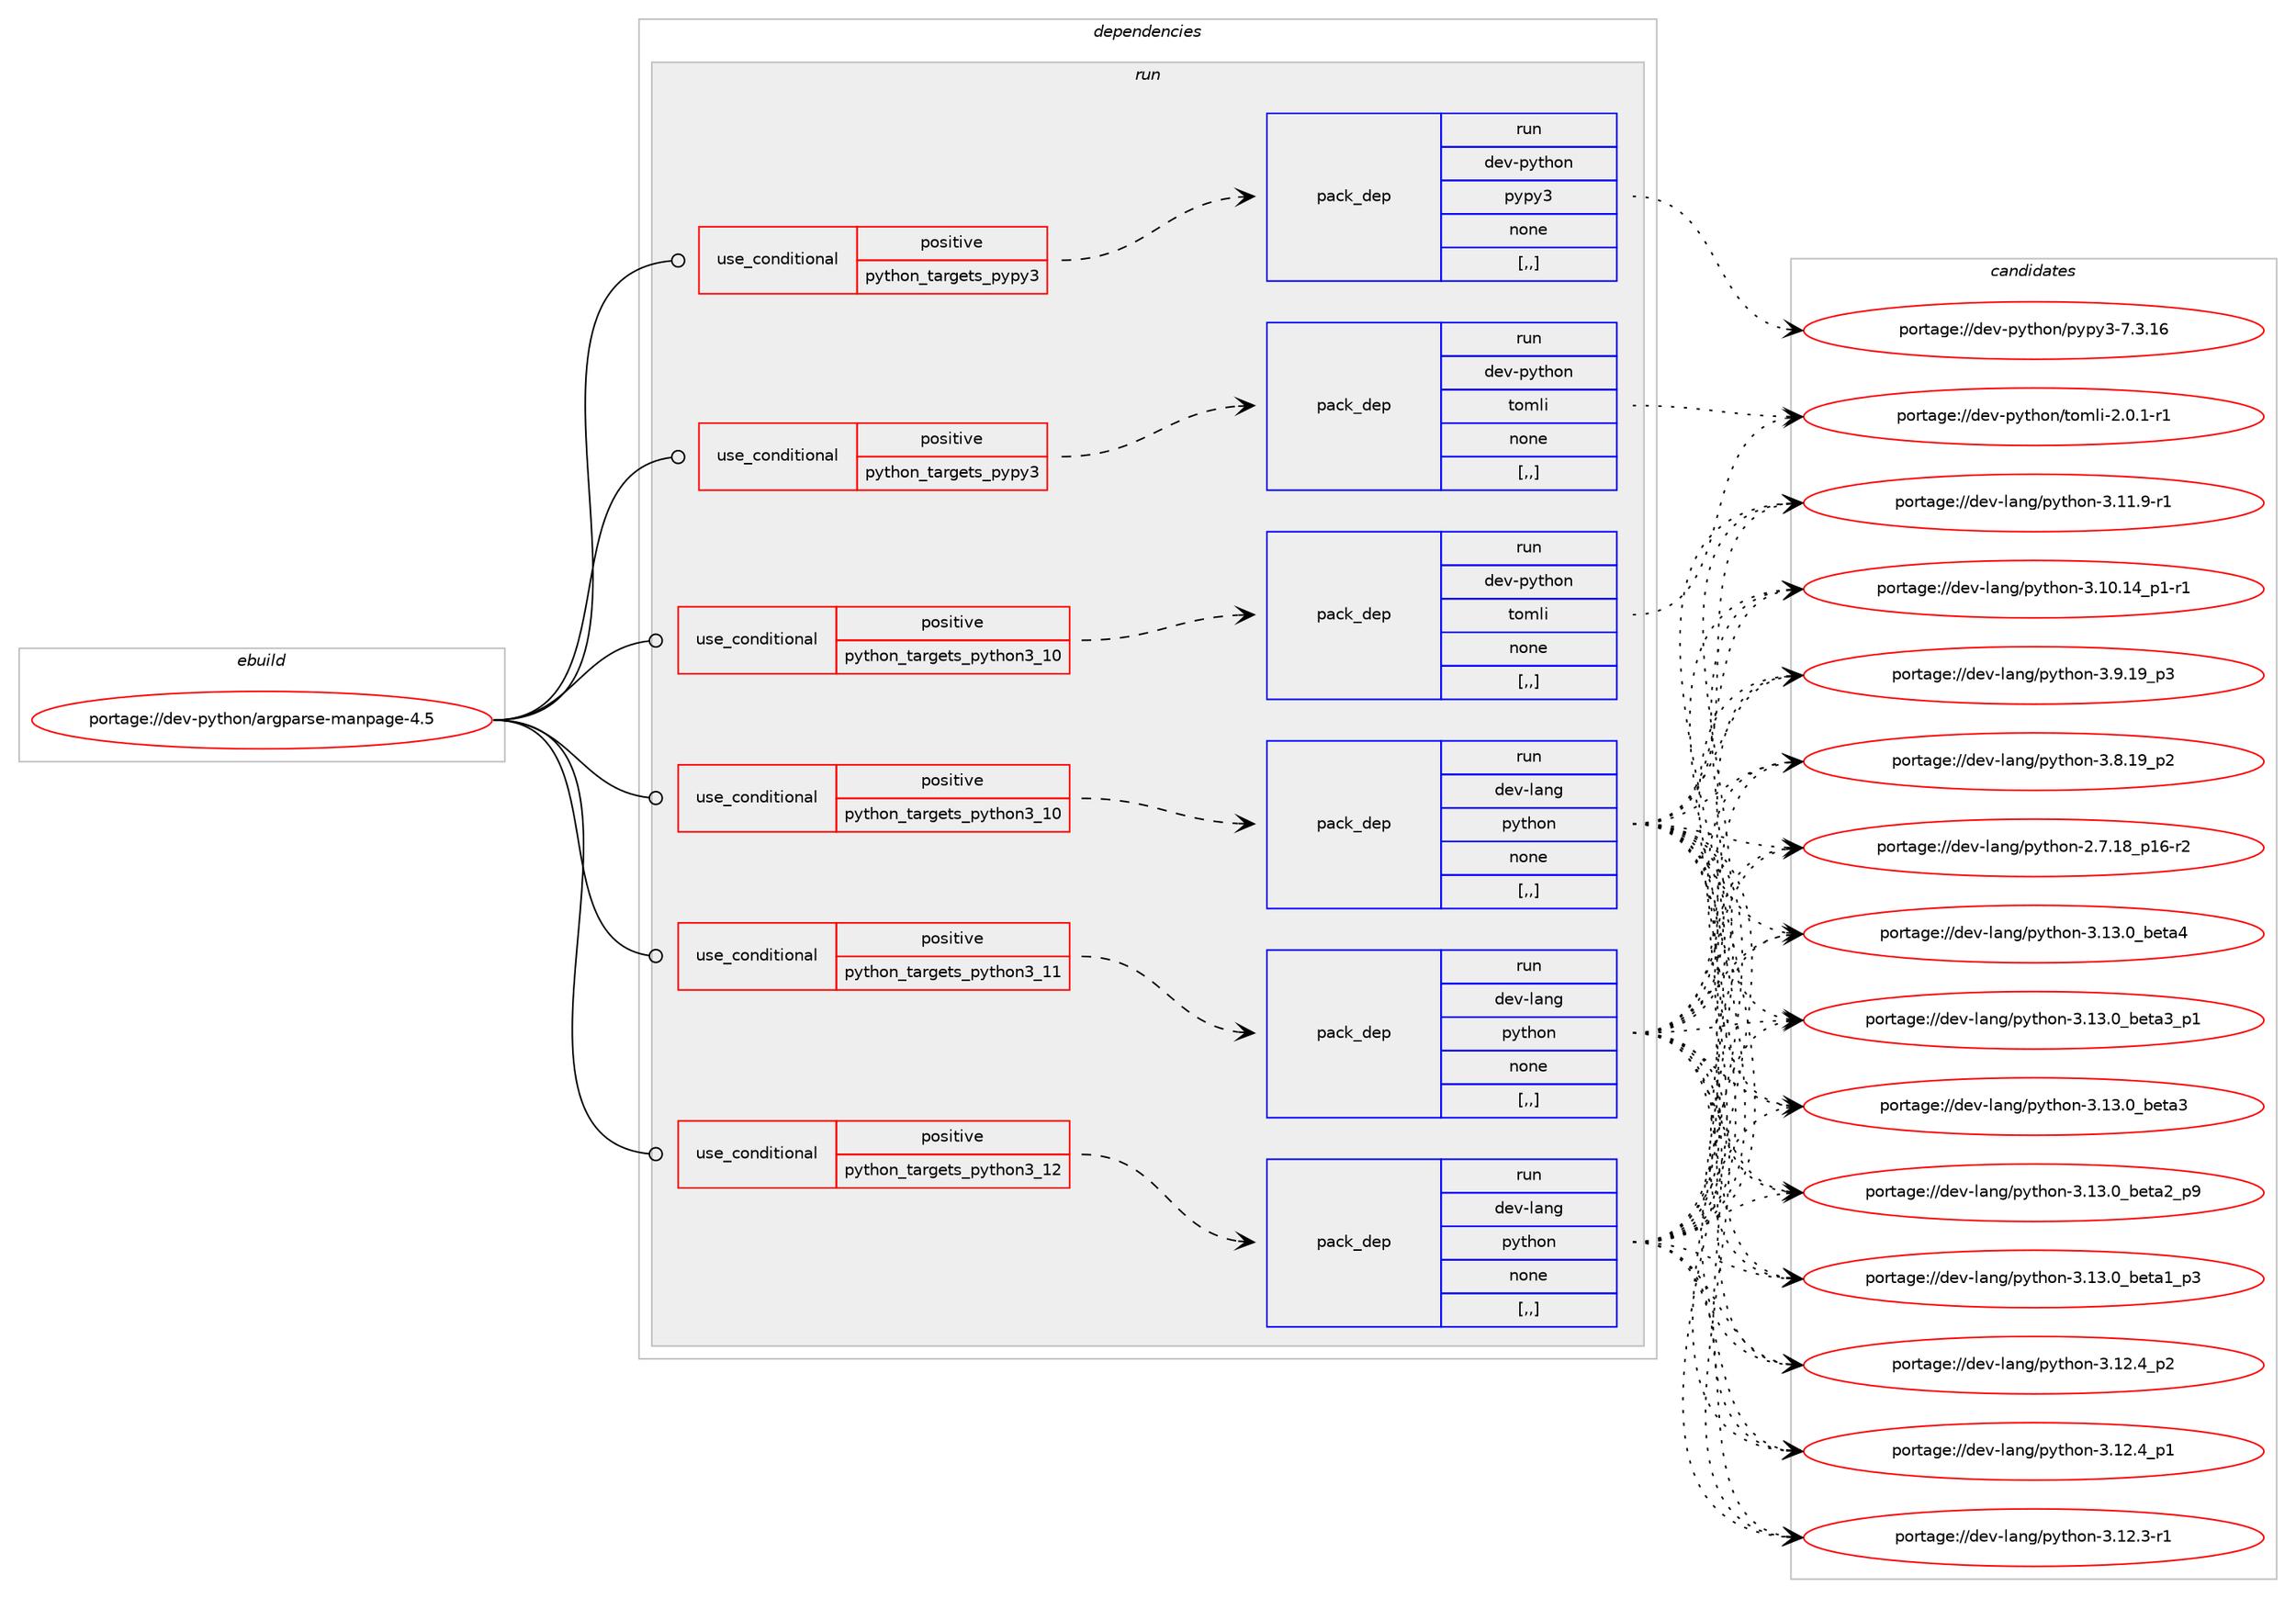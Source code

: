 digraph prolog {

# *************
# Graph options
# *************

newrank=true;
concentrate=true;
compound=true;
graph [rankdir=LR,fontname=Helvetica,fontsize=10,ranksep=1.5];#, ranksep=2.5, nodesep=0.2];
edge  [arrowhead=vee];
node  [fontname=Helvetica,fontsize=10];

# **********
# The ebuild
# **********

subgraph cluster_leftcol {
color=gray;
label=<<i>ebuild</i>>;
id [label="portage://dev-python/argparse-manpage-4.5", color=red, width=4, href="../dev-python/argparse-manpage-4.5.svg"];
}

# ****************
# The dependencies
# ****************

subgraph cluster_midcol {
color=gray;
label=<<i>dependencies</i>>;
subgraph cluster_compile {
fillcolor="#eeeeee";
style=filled;
label=<<i>compile</i>>;
}
subgraph cluster_compileandrun {
fillcolor="#eeeeee";
style=filled;
label=<<i>compile and run</i>>;
}
subgraph cluster_run {
fillcolor="#eeeeee";
style=filled;
label=<<i>run</i>>;
subgraph cond31113 {
dependency142489 [label=<<TABLE BORDER="0" CELLBORDER="1" CELLSPACING="0" CELLPADDING="4"><TR><TD ROWSPAN="3" CELLPADDING="10">use_conditional</TD></TR><TR><TD>positive</TD></TR><TR><TD>python_targets_pypy3</TD></TR></TABLE>>, shape=none, color=red];
subgraph pack110132 {
dependency142490 [label=<<TABLE BORDER="0" CELLBORDER="1" CELLSPACING="0" CELLPADDING="4" WIDTH="220"><TR><TD ROWSPAN="6" CELLPADDING="30">pack_dep</TD></TR><TR><TD WIDTH="110">run</TD></TR><TR><TD>dev-python</TD></TR><TR><TD>pypy3</TD></TR><TR><TD>none</TD></TR><TR><TD>[,,]</TD></TR></TABLE>>, shape=none, color=blue];
}
dependency142489:e -> dependency142490:w [weight=20,style="dashed",arrowhead="vee"];
}
id:e -> dependency142489:w [weight=20,style="solid",arrowhead="odot"];
subgraph cond31114 {
dependency142491 [label=<<TABLE BORDER="0" CELLBORDER="1" CELLSPACING="0" CELLPADDING="4"><TR><TD ROWSPAN="3" CELLPADDING="10">use_conditional</TD></TR><TR><TD>positive</TD></TR><TR><TD>python_targets_pypy3</TD></TR></TABLE>>, shape=none, color=red];
subgraph pack110133 {
dependency142492 [label=<<TABLE BORDER="0" CELLBORDER="1" CELLSPACING="0" CELLPADDING="4" WIDTH="220"><TR><TD ROWSPAN="6" CELLPADDING="30">pack_dep</TD></TR><TR><TD WIDTH="110">run</TD></TR><TR><TD>dev-python</TD></TR><TR><TD>tomli</TD></TR><TR><TD>none</TD></TR><TR><TD>[,,]</TD></TR></TABLE>>, shape=none, color=blue];
}
dependency142491:e -> dependency142492:w [weight=20,style="dashed",arrowhead="vee"];
}
id:e -> dependency142491:w [weight=20,style="solid",arrowhead="odot"];
subgraph cond31115 {
dependency142493 [label=<<TABLE BORDER="0" CELLBORDER="1" CELLSPACING="0" CELLPADDING="4"><TR><TD ROWSPAN="3" CELLPADDING="10">use_conditional</TD></TR><TR><TD>positive</TD></TR><TR><TD>python_targets_python3_10</TD></TR></TABLE>>, shape=none, color=red];
subgraph pack110134 {
dependency142494 [label=<<TABLE BORDER="0" CELLBORDER="1" CELLSPACING="0" CELLPADDING="4" WIDTH="220"><TR><TD ROWSPAN="6" CELLPADDING="30">pack_dep</TD></TR><TR><TD WIDTH="110">run</TD></TR><TR><TD>dev-lang</TD></TR><TR><TD>python</TD></TR><TR><TD>none</TD></TR><TR><TD>[,,]</TD></TR></TABLE>>, shape=none, color=blue];
}
dependency142493:e -> dependency142494:w [weight=20,style="dashed",arrowhead="vee"];
}
id:e -> dependency142493:w [weight=20,style="solid",arrowhead="odot"];
subgraph cond31116 {
dependency142495 [label=<<TABLE BORDER="0" CELLBORDER="1" CELLSPACING="0" CELLPADDING="4"><TR><TD ROWSPAN="3" CELLPADDING="10">use_conditional</TD></TR><TR><TD>positive</TD></TR><TR><TD>python_targets_python3_10</TD></TR></TABLE>>, shape=none, color=red];
subgraph pack110135 {
dependency142496 [label=<<TABLE BORDER="0" CELLBORDER="1" CELLSPACING="0" CELLPADDING="4" WIDTH="220"><TR><TD ROWSPAN="6" CELLPADDING="30">pack_dep</TD></TR><TR><TD WIDTH="110">run</TD></TR><TR><TD>dev-python</TD></TR><TR><TD>tomli</TD></TR><TR><TD>none</TD></TR><TR><TD>[,,]</TD></TR></TABLE>>, shape=none, color=blue];
}
dependency142495:e -> dependency142496:w [weight=20,style="dashed",arrowhead="vee"];
}
id:e -> dependency142495:w [weight=20,style="solid",arrowhead="odot"];
subgraph cond31117 {
dependency142497 [label=<<TABLE BORDER="0" CELLBORDER="1" CELLSPACING="0" CELLPADDING="4"><TR><TD ROWSPAN="3" CELLPADDING="10">use_conditional</TD></TR><TR><TD>positive</TD></TR><TR><TD>python_targets_python3_11</TD></TR></TABLE>>, shape=none, color=red];
subgraph pack110136 {
dependency142498 [label=<<TABLE BORDER="0" CELLBORDER="1" CELLSPACING="0" CELLPADDING="4" WIDTH="220"><TR><TD ROWSPAN="6" CELLPADDING="30">pack_dep</TD></TR><TR><TD WIDTH="110">run</TD></TR><TR><TD>dev-lang</TD></TR><TR><TD>python</TD></TR><TR><TD>none</TD></TR><TR><TD>[,,]</TD></TR></TABLE>>, shape=none, color=blue];
}
dependency142497:e -> dependency142498:w [weight=20,style="dashed",arrowhead="vee"];
}
id:e -> dependency142497:w [weight=20,style="solid",arrowhead="odot"];
subgraph cond31118 {
dependency142499 [label=<<TABLE BORDER="0" CELLBORDER="1" CELLSPACING="0" CELLPADDING="4"><TR><TD ROWSPAN="3" CELLPADDING="10">use_conditional</TD></TR><TR><TD>positive</TD></TR><TR><TD>python_targets_python3_12</TD></TR></TABLE>>, shape=none, color=red];
subgraph pack110137 {
dependency142500 [label=<<TABLE BORDER="0" CELLBORDER="1" CELLSPACING="0" CELLPADDING="4" WIDTH="220"><TR><TD ROWSPAN="6" CELLPADDING="30">pack_dep</TD></TR><TR><TD WIDTH="110">run</TD></TR><TR><TD>dev-lang</TD></TR><TR><TD>python</TD></TR><TR><TD>none</TD></TR><TR><TD>[,,]</TD></TR></TABLE>>, shape=none, color=blue];
}
dependency142499:e -> dependency142500:w [weight=20,style="dashed",arrowhead="vee"];
}
id:e -> dependency142499:w [weight=20,style="solid",arrowhead="odot"];
}
}

# **************
# The candidates
# **************

subgraph cluster_choices {
rank=same;
color=gray;
label=<<i>candidates</i>>;

subgraph choice110132 {
color=black;
nodesep=1;
choice10010111845112121116104111110471121211121215145554651464954 [label="portage://dev-python/pypy3-7.3.16", color=red, width=4,href="../dev-python/pypy3-7.3.16.svg"];
dependency142490:e -> choice10010111845112121116104111110471121211121215145554651464954:w [style=dotted,weight="100"];
}
subgraph choice110133 {
color=black;
nodesep=1;
choice10010111845112121116104111110471161111091081054550464846494511449 [label="portage://dev-python/tomli-2.0.1-r1", color=red, width=4,href="../dev-python/tomli-2.0.1-r1.svg"];
dependency142492:e -> choice10010111845112121116104111110471161111091081054550464846494511449:w [style=dotted,weight="100"];
}
subgraph choice110134 {
color=black;
nodesep=1;
choice1001011184510897110103471121211161041111104551464951464895981011169752 [label="portage://dev-lang/python-3.13.0_beta4", color=red, width=4,href="../dev-lang/python-3.13.0_beta4.svg"];
choice10010111845108971101034711212111610411111045514649514648959810111697519511249 [label="portage://dev-lang/python-3.13.0_beta3_p1", color=red, width=4,href="../dev-lang/python-3.13.0_beta3_p1.svg"];
choice1001011184510897110103471121211161041111104551464951464895981011169751 [label="portage://dev-lang/python-3.13.0_beta3", color=red, width=4,href="../dev-lang/python-3.13.0_beta3.svg"];
choice10010111845108971101034711212111610411111045514649514648959810111697509511257 [label="portage://dev-lang/python-3.13.0_beta2_p9", color=red, width=4,href="../dev-lang/python-3.13.0_beta2_p9.svg"];
choice10010111845108971101034711212111610411111045514649514648959810111697499511251 [label="portage://dev-lang/python-3.13.0_beta1_p3", color=red, width=4,href="../dev-lang/python-3.13.0_beta1_p3.svg"];
choice100101118451089711010347112121116104111110455146495046529511250 [label="portage://dev-lang/python-3.12.4_p2", color=red, width=4,href="../dev-lang/python-3.12.4_p2.svg"];
choice100101118451089711010347112121116104111110455146495046529511249 [label="portage://dev-lang/python-3.12.4_p1", color=red, width=4,href="../dev-lang/python-3.12.4_p1.svg"];
choice100101118451089711010347112121116104111110455146495046514511449 [label="portage://dev-lang/python-3.12.3-r1", color=red, width=4,href="../dev-lang/python-3.12.3-r1.svg"];
choice100101118451089711010347112121116104111110455146494946574511449 [label="portage://dev-lang/python-3.11.9-r1", color=red, width=4,href="../dev-lang/python-3.11.9-r1.svg"];
choice100101118451089711010347112121116104111110455146494846495295112494511449 [label="portage://dev-lang/python-3.10.14_p1-r1", color=red, width=4,href="../dev-lang/python-3.10.14_p1-r1.svg"];
choice100101118451089711010347112121116104111110455146574649579511251 [label="portage://dev-lang/python-3.9.19_p3", color=red, width=4,href="../dev-lang/python-3.9.19_p3.svg"];
choice100101118451089711010347112121116104111110455146564649579511250 [label="portage://dev-lang/python-3.8.19_p2", color=red, width=4,href="../dev-lang/python-3.8.19_p2.svg"];
choice100101118451089711010347112121116104111110455046554649569511249544511450 [label="portage://dev-lang/python-2.7.18_p16-r2", color=red, width=4,href="../dev-lang/python-2.7.18_p16-r2.svg"];
dependency142494:e -> choice1001011184510897110103471121211161041111104551464951464895981011169752:w [style=dotted,weight="100"];
dependency142494:e -> choice10010111845108971101034711212111610411111045514649514648959810111697519511249:w [style=dotted,weight="100"];
dependency142494:e -> choice1001011184510897110103471121211161041111104551464951464895981011169751:w [style=dotted,weight="100"];
dependency142494:e -> choice10010111845108971101034711212111610411111045514649514648959810111697509511257:w [style=dotted,weight="100"];
dependency142494:e -> choice10010111845108971101034711212111610411111045514649514648959810111697499511251:w [style=dotted,weight="100"];
dependency142494:e -> choice100101118451089711010347112121116104111110455146495046529511250:w [style=dotted,weight="100"];
dependency142494:e -> choice100101118451089711010347112121116104111110455146495046529511249:w [style=dotted,weight="100"];
dependency142494:e -> choice100101118451089711010347112121116104111110455146495046514511449:w [style=dotted,weight="100"];
dependency142494:e -> choice100101118451089711010347112121116104111110455146494946574511449:w [style=dotted,weight="100"];
dependency142494:e -> choice100101118451089711010347112121116104111110455146494846495295112494511449:w [style=dotted,weight="100"];
dependency142494:e -> choice100101118451089711010347112121116104111110455146574649579511251:w [style=dotted,weight="100"];
dependency142494:e -> choice100101118451089711010347112121116104111110455146564649579511250:w [style=dotted,weight="100"];
dependency142494:e -> choice100101118451089711010347112121116104111110455046554649569511249544511450:w [style=dotted,weight="100"];
}
subgraph choice110135 {
color=black;
nodesep=1;
choice10010111845112121116104111110471161111091081054550464846494511449 [label="portage://dev-python/tomli-2.0.1-r1", color=red, width=4,href="../dev-python/tomli-2.0.1-r1.svg"];
dependency142496:e -> choice10010111845112121116104111110471161111091081054550464846494511449:w [style=dotted,weight="100"];
}
subgraph choice110136 {
color=black;
nodesep=1;
choice1001011184510897110103471121211161041111104551464951464895981011169752 [label="portage://dev-lang/python-3.13.0_beta4", color=red, width=4,href="../dev-lang/python-3.13.0_beta4.svg"];
choice10010111845108971101034711212111610411111045514649514648959810111697519511249 [label="portage://dev-lang/python-3.13.0_beta3_p1", color=red, width=4,href="../dev-lang/python-3.13.0_beta3_p1.svg"];
choice1001011184510897110103471121211161041111104551464951464895981011169751 [label="portage://dev-lang/python-3.13.0_beta3", color=red, width=4,href="../dev-lang/python-3.13.0_beta3.svg"];
choice10010111845108971101034711212111610411111045514649514648959810111697509511257 [label="portage://dev-lang/python-3.13.0_beta2_p9", color=red, width=4,href="../dev-lang/python-3.13.0_beta2_p9.svg"];
choice10010111845108971101034711212111610411111045514649514648959810111697499511251 [label="portage://dev-lang/python-3.13.0_beta1_p3", color=red, width=4,href="../dev-lang/python-3.13.0_beta1_p3.svg"];
choice100101118451089711010347112121116104111110455146495046529511250 [label="portage://dev-lang/python-3.12.4_p2", color=red, width=4,href="../dev-lang/python-3.12.4_p2.svg"];
choice100101118451089711010347112121116104111110455146495046529511249 [label="portage://dev-lang/python-3.12.4_p1", color=red, width=4,href="../dev-lang/python-3.12.4_p1.svg"];
choice100101118451089711010347112121116104111110455146495046514511449 [label="portage://dev-lang/python-3.12.3-r1", color=red, width=4,href="../dev-lang/python-3.12.3-r1.svg"];
choice100101118451089711010347112121116104111110455146494946574511449 [label="portage://dev-lang/python-3.11.9-r1", color=red, width=4,href="../dev-lang/python-3.11.9-r1.svg"];
choice100101118451089711010347112121116104111110455146494846495295112494511449 [label="portage://dev-lang/python-3.10.14_p1-r1", color=red, width=4,href="../dev-lang/python-3.10.14_p1-r1.svg"];
choice100101118451089711010347112121116104111110455146574649579511251 [label="portage://dev-lang/python-3.9.19_p3", color=red, width=4,href="../dev-lang/python-3.9.19_p3.svg"];
choice100101118451089711010347112121116104111110455146564649579511250 [label="portage://dev-lang/python-3.8.19_p2", color=red, width=4,href="../dev-lang/python-3.8.19_p2.svg"];
choice100101118451089711010347112121116104111110455046554649569511249544511450 [label="portage://dev-lang/python-2.7.18_p16-r2", color=red, width=4,href="../dev-lang/python-2.7.18_p16-r2.svg"];
dependency142498:e -> choice1001011184510897110103471121211161041111104551464951464895981011169752:w [style=dotted,weight="100"];
dependency142498:e -> choice10010111845108971101034711212111610411111045514649514648959810111697519511249:w [style=dotted,weight="100"];
dependency142498:e -> choice1001011184510897110103471121211161041111104551464951464895981011169751:w [style=dotted,weight="100"];
dependency142498:e -> choice10010111845108971101034711212111610411111045514649514648959810111697509511257:w [style=dotted,weight="100"];
dependency142498:e -> choice10010111845108971101034711212111610411111045514649514648959810111697499511251:w [style=dotted,weight="100"];
dependency142498:e -> choice100101118451089711010347112121116104111110455146495046529511250:w [style=dotted,weight="100"];
dependency142498:e -> choice100101118451089711010347112121116104111110455146495046529511249:w [style=dotted,weight="100"];
dependency142498:e -> choice100101118451089711010347112121116104111110455146495046514511449:w [style=dotted,weight="100"];
dependency142498:e -> choice100101118451089711010347112121116104111110455146494946574511449:w [style=dotted,weight="100"];
dependency142498:e -> choice100101118451089711010347112121116104111110455146494846495295112494511449:w [style=dotted,weight="100"];
dependency142498:e -> choice100101118451089711010347112121116104111110455146574649579511251:w [style=dotted,weight="100"];
dependency142498:e -> choice100101118451089711010347112121116104111110455146564649579511250:w [style=dotted,weight="100"];
dependency142498:e -> choice100101118451089711010347112121116104111110455046554649569511249544511450:w [style=dotted,weight="100"];
}
subgraph choice110137 {
color=black;
nodesep=1;
choice1001011184510897110103471121211161041111104551464951464895981011169752 [label="portage://dev-lang/python-3.13.0_beta4", color=red, width=4,href="../dev-lang/python-3.13.0_beta4.svg"];
choice10010111845108971101034711212111610411111045514649514648959810111697519511249 [label="portage://dev-lang/python-3.13.0_beta3_p1", color=red, width=4,href="../dev-lang/python-3.13.0_beta3_p1.svg"];
choice1001011184510897110103471121211161041111104551464951464895981011169751 [label="portage://dev-lang/python-3.13.0_beta3", color=red, width=4,href="../dev-lang/python-3.13.0_beta3.svg"];
choice10010111845108971101034711212111610411111045514649514648959810111697509511257 [label="portage://dev-lang/python-3.13.0_beta2_p9", color=red, width=4,href="../dev-lang/python-3.13.0_beta2_p9.svg"];
choice10010111845108971101034711212111610411111045514649514648959810111697499511251 [label="portage://dev-lang/python-3.13.0_beta1_p3", color=red, width=4,href="../dev-lang/python-3.13.0_beta1_p3.svg"];
choice100101118451089711010347112121116104111110455146495046529511250 [label="portage://dev-lang/python-3.12.4_p2", color=red, width=4,href="../dev-lang/python-3.12.4_p2.svg"];
choice100101118451089711010347112121116104111110455146495046529511249 [label="portage://dev-lang/python-3.12.4_p1", color=red, width=4,href="../dev-lang/python-3.12.4_p1.svg"];
choice100101118451089711010347112121116104111110455146495046514511449 [label="portage://dev-lang/python-3.12.3-r1", color=red, width=4,href="../dev-lang/python-3.12.3-r1.svg"];
choice100101118451089711010347112121116104111110455146494946574511449 [label="portage://dev-lang/python-3.11.9-r1", color=red, width=4,href="../dev-lang/python-3.11.9-r1.svg"];
choice100101118451089711010347112121116104111110455146494846495295112494511449 [label="portage://dev-lang/python-3.10.14_p1-r1", color=red, width=4,href="../dev-lang/python-3.10.14_p1-r1.svg"];
choice100101118451089711010347112121116104111110455146574649579511251 [label="portage://dev-lang/python-3.9.19_p3", color=red, width=4,href="../dev-lang/python-3.9.19_p3.svg"];
choice100101118451089711010347112121116104111110455146564649579511250 [label="portage://dev-lang/python-3.8.19_p2", color=red, width=4,href="../dev-lang/python-3.8.19_p2.svg"];
choice100101118451089711010347112121116104111110455046554649569511249544511450 [label="portage://dev-lang/python-2.7.18_p16-r2", color=red, width=4,href="../dev-lang/python-2.7.18_p16-r2.svg"];
dependency142500:e -> choice1001011184510897110103471121211161041111104551464951464895981011169752:w [style=dotted,weight="100"];
dependency142500:e -> choice10010111845108971101034711212111610411111045514649514648959810111697519511249:w [style=dotted,weight="100"];
dependency142500:e -> choice1001011184510897110103471121211161041111104551464951464895981011169751:w [style=dotted,weight="100"];
dependency142500:e -> choice10010111845108971101034711212111610411111045514649514648959810111697509511257:w [style=dotted,weight="100"];
dependency142500:e -> choice10010111845108971101034711212111610411111045514649514648959810111697499511251:w [style=dotted,weight="100"];
dependency142500:e -> choice100101118451089711010347112121116104111110455146495046529511250:w [style=dotted,weight="100"];
dependency142500:e -> choice100101118451089711010347112121116104111110455146495046529511249:w [style=dotted,weight="100"];
dependency142500:e -> choice100101118451089711010347112121116104111110455146495046514511449:w [style=dotted,weight="100"];
dependency142500:e -> choice100101118451089711010347112121116104111110455146494946574511449:w [style=dotted,weight="100"];
dependency142500:e -> choice100101118451089711010347112121116104111110455146494846495295112494511449:w [style=dotted,weight="100"];
dependency142500:e -> choice100101118451089711010347112121116104111110455146574649579511251:w [style=dotted,weight="100"];
dependency142500:e -> choice100101118451089711010347112121116104111110455146564649579511250:w [style=dotted,weight="100"];
dependency142500:e -> choice100101118451089711010347112121116104111110455046554649569511249544511450:w [style=dotted,weight="100"];
}
}

}
